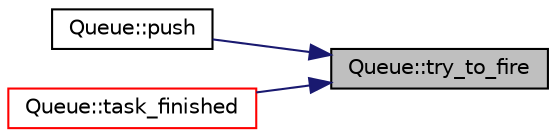 digraph "Queue::try_to_fire"
{
 // LATEX_PDF_SIZE
  edge [fontname="Helvetica",fontsize="10",labelfontname="Helvetica",labelfontsize="10"];
  node [fontname="Helvetica",fontsize="10",shape=record];
  rankdir="RL";
  Node1 [label="Queue::try_to_fire",height=0.2,width=0.4,color="black", fillcolor="grey75", style="filled", fontcolor="black",tooltip=" "];
  Node1 -> Node2 [dir="back",color="midnightblue",fontsize="10",style="solid",fontname="Helvetica"];
  Node2 [label="Queue::push",height=0.2,width=0.4,color="black", fillcolor="white", style="filled",URL="$class_queue.html#a9c6a1d0575f7d678f7c374988377d847",tooltip="Insert new task to queue."];
  Node1 -> Node3 [dir="back",color="midnightblue",fontsize="10",style="solid",fontname="Helvetica"];
  Node3 [label="Queue::task_finished",height=0.2,width=0.4,color="red", fillcolor="white", style="filled",URL="$class_queue.html#a1f682045e1c9c9b18f65d5f4e7b8ea92",tooltip=" "];
}
